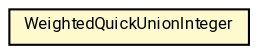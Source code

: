 #!/usr/local/bin/dot
#
# Class diagram 
# Generated by UMLGraph version R5_7_2-60-g0e99a6 (http://www.spinellis.gr/umlgraph/)
#

digraph G {
	graph [fontnames="svg"]
	edge [fontname="Roboto",fontsize=7,labelfontname="Roboto",labelfontsize=7,color="black"];
	node [fontname="Roboto",fontcolor="black",fontsize=8,shape=plaintext,margin=0,width=0,height=0];
	nodesep=0.15;
	ranksep=0.25;
	rankdir=LR;
	// de.lmu.ifi.dbs.elki.utilities.datastructures.unionfind.WeightedQuickUnionInteger
	c10893487 [label=<<table title="de.lmu.ifi.dbs.elki.utilities.datastructures.unionfind.WeightedQuickUnionInteger" border="0" cellborder="1" cellspacing="0" cellpadding="2" bgcolor="lemonChiffon" href="WeightedQuickUnionInteger.html" target="_parent">
		<tr><td><table border="0" cellspacing="0" cellpadding="1">
		<tr><td align="center" balign="center"> <font face="Roboto">WeightedQuickUnionInteger</font> </td></tr>
		</table></td></tr>
		</table>>, URL="WeightedQuickUnionInteger.html"];
}

